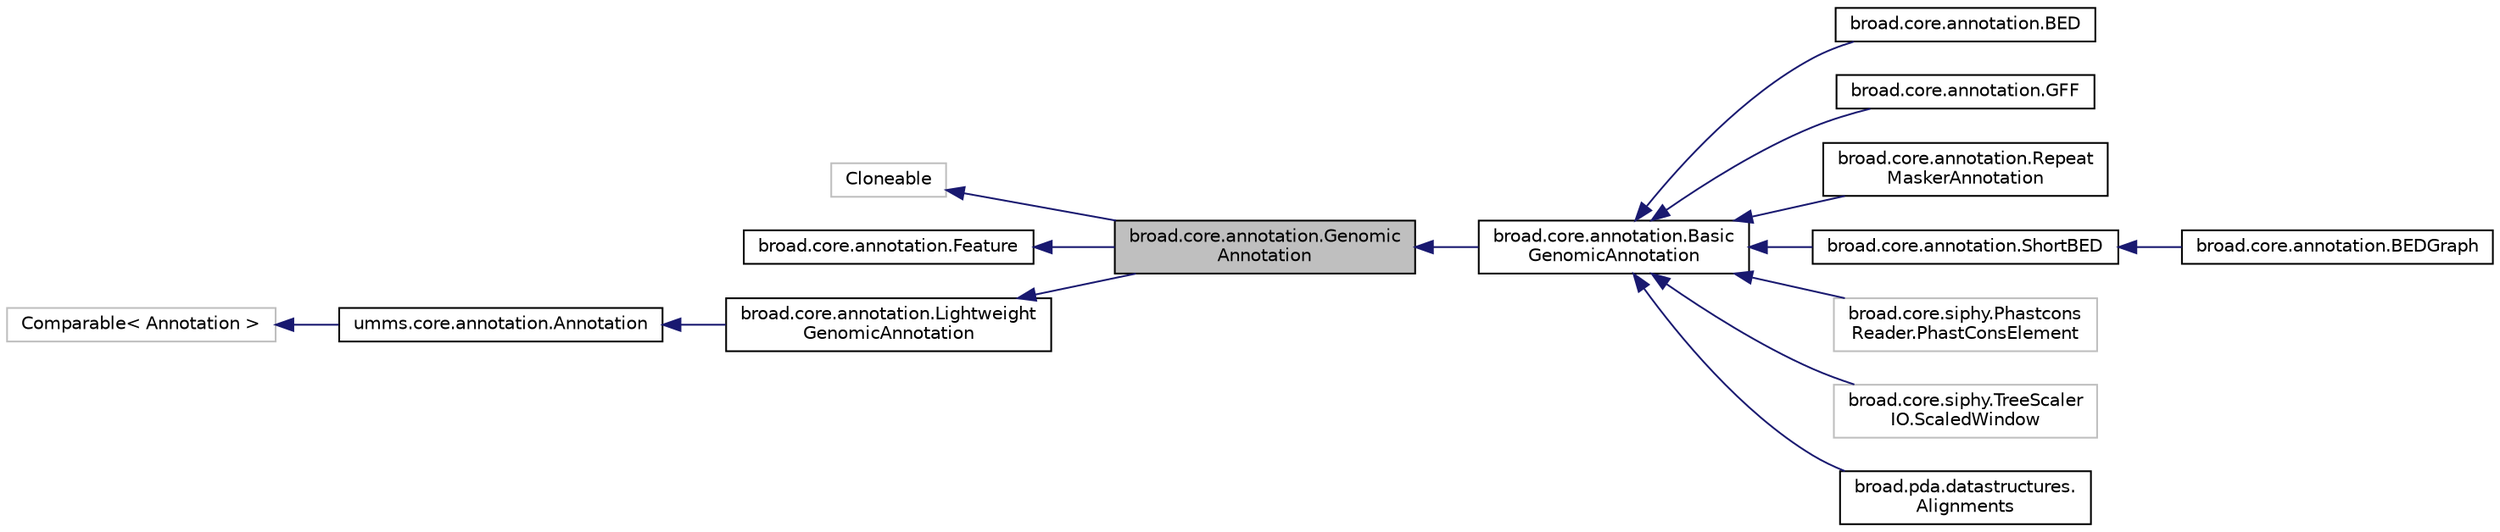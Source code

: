 digraph "broad.core.annotation.GenomicAnnotation"
{
  edge [fontname="Helvetica",fontsize="10",labelfontname="Helvetica",labelfontsize="10"];
  node [fontname="Helvetica",fontsize="10",shape=record];
  rankdir="LR";
  Node1 [label="broad.core.annotation.Genomic\lAnnotation",height=0.2,width=0.4,color="black", fillcolor="grey75", style="filled" fontcolor="black"];
  Node2 -> Node1 [dir="back",color="midnightblue",fontsize="10",style="solid",fontname="Helvetica"];
  Node2 [label="Cloneable",height=0.2,width=0.4,color="grey75", fillcolor="white", style="filled"];
  Node3 -> Node1 [dir="back",color="midnightblue",fontsize="10",style="solid",fontname="Helvetica"];
  Node3 [label="broad.core.annotation.Feature",height=0.2,width=0.4,color="black", fillcolor="white", style="filled",URL="$interfacebroad_1_1core_1_1annotation_1_1_feature.html"];
  Node4 -> Node1 [dir="back",color="midnightblue",fontsize="10",style="solid",fontname="Helvetica"];
  Node4 [label="broad.core.annotation.Lightweight\lGenomicAnnotation",height=0.2,width=0.4,color="black", fillcolor="white", style="filled",URL="$interfacebroad_1_1core_1_1annotation_1_1_lightweight_genomic_annotation.html"];
  Node5 -> Node4 [dir="back",color="midnightblue",fontsize="10",style="solid",fontname="Helvetica"];
  Node5 [label="umms.core.annotation.Annotation",height=0.2,width=0.4,color="black", fillcolor="white", style="filled",URL="$interfaceumms_1_1core_1_1annotation_1_1_annotation.html"];
  Node6 -> Node5 [dir="back",color="midnightblue",fontsize="10",style="solid",fontname="Helvetica"];
  Node6 [label="Comparable\< Annotation \>",height=0.2,width=0.4,color="grey75", fillcolor="white", style="filled"];
  Node1 -> Node7 [dir="back",color="midnightblue",fontsize="10",style="solid",fontname="Helvetica"];
  Node7 [label="broad.core.annotation.Basic\lGenomicAnnotation",height=0.2,width=0.4,color="black", fillcolor="white", style="filled",URL="$classbroad_1_1core_1_1annotation_1_1_basic_genomic_annotation.html"];
  Node7 -> Node8 [dir="back",color="midnightblue",fontsize="10",style="solid",fontname="Helvetica"];
  Node8 [label="broad.core.annotation.BED",height=0.2,width=0.4,color="black", fillcolor="white", style="filled",URL="$classbroad_1_1core_1_1annotation_1_1_b_e_d.html"];
  Node7 -> Node9 [dir="back",color="midnightblue",fontsize="10",style="solid",fontname="Helvetica"];
  Node9 [label="broad.core.annotation.GFF",height=0.2,width=0.4,color="black", fillcolor="white", style="filled",URL="$classbroad_1_1core_1_1annotation_1_1_g_f_f.html"];
  Node7 -> Node10 [dir="back",color="midnightblue",fontsize="10",style="solid",fontname="Helvetica"];
  Node10 [label="broad.core.annotation.Repeat\lMaskerAnnotation",height=0.2,width=0.4,color="black", fillcolor="white", style="filled",URL="$classbroad_1_1core_1_1annotation_1_1_repeat_masker_annotation.html"];
  Node7 -> Node11 [dir="back",color="midnightblue",fontsize="10",style="solid",fontname="Helvetica"];
  Node11 [label="broad.core.annotation.ShortBED",height=0.2,width=0.4,color="black", fillcolor="white", style="filled",URL="$classbroad_1_1core_1_1annotation_1_1_short_b_e_d.html"];
  Node11 -> Node12 [dir="back",color="midnightblue",fontsize="10",style="solid",fontname="Helvetica"];
  Node12 [label="broad.core.annotation.BEDGraph",height=0.2,width=0.4,color="black", fillcolor="white", style="filled",URL="$classbroad_1_1core_1_1annotation_1_1_b_e_d_graph.html"];
  Node7 -> Node13 [dir="back",color="midnightblue",fontsize="10",style="solid",fontname="Helvetica"];
  Node13 [label="broad.core.siphy.Phastcons\lReader.PhastConsElement",height=0.2,width=0.4,color="grey75", fillcolor="white", style="filled"];
  Node7 -> Node14 [dir="back",color="midnightblue",fontsize="10",style="solid",fontname="Helvetica"];
  Node14 [label="broad.core.siphy.TreeScaler\lIO.ScaledWindow",height=0.2,width=0.4,color="grey75", fillcolor="white", style="filled"];
  Node7 -> Node15 [dir="back",color="midnightblue",fontsize="10",style="solid",fontname="Helvetica"];
  Node15 [label="broad.pda.datastructures.\lAlignments",height=0.2,width=0.4,color="black", fillcolor="white", style="filled",URL="$classbroad_1_1pda_1_1datastructures_1_1_alignments.html"];
}
